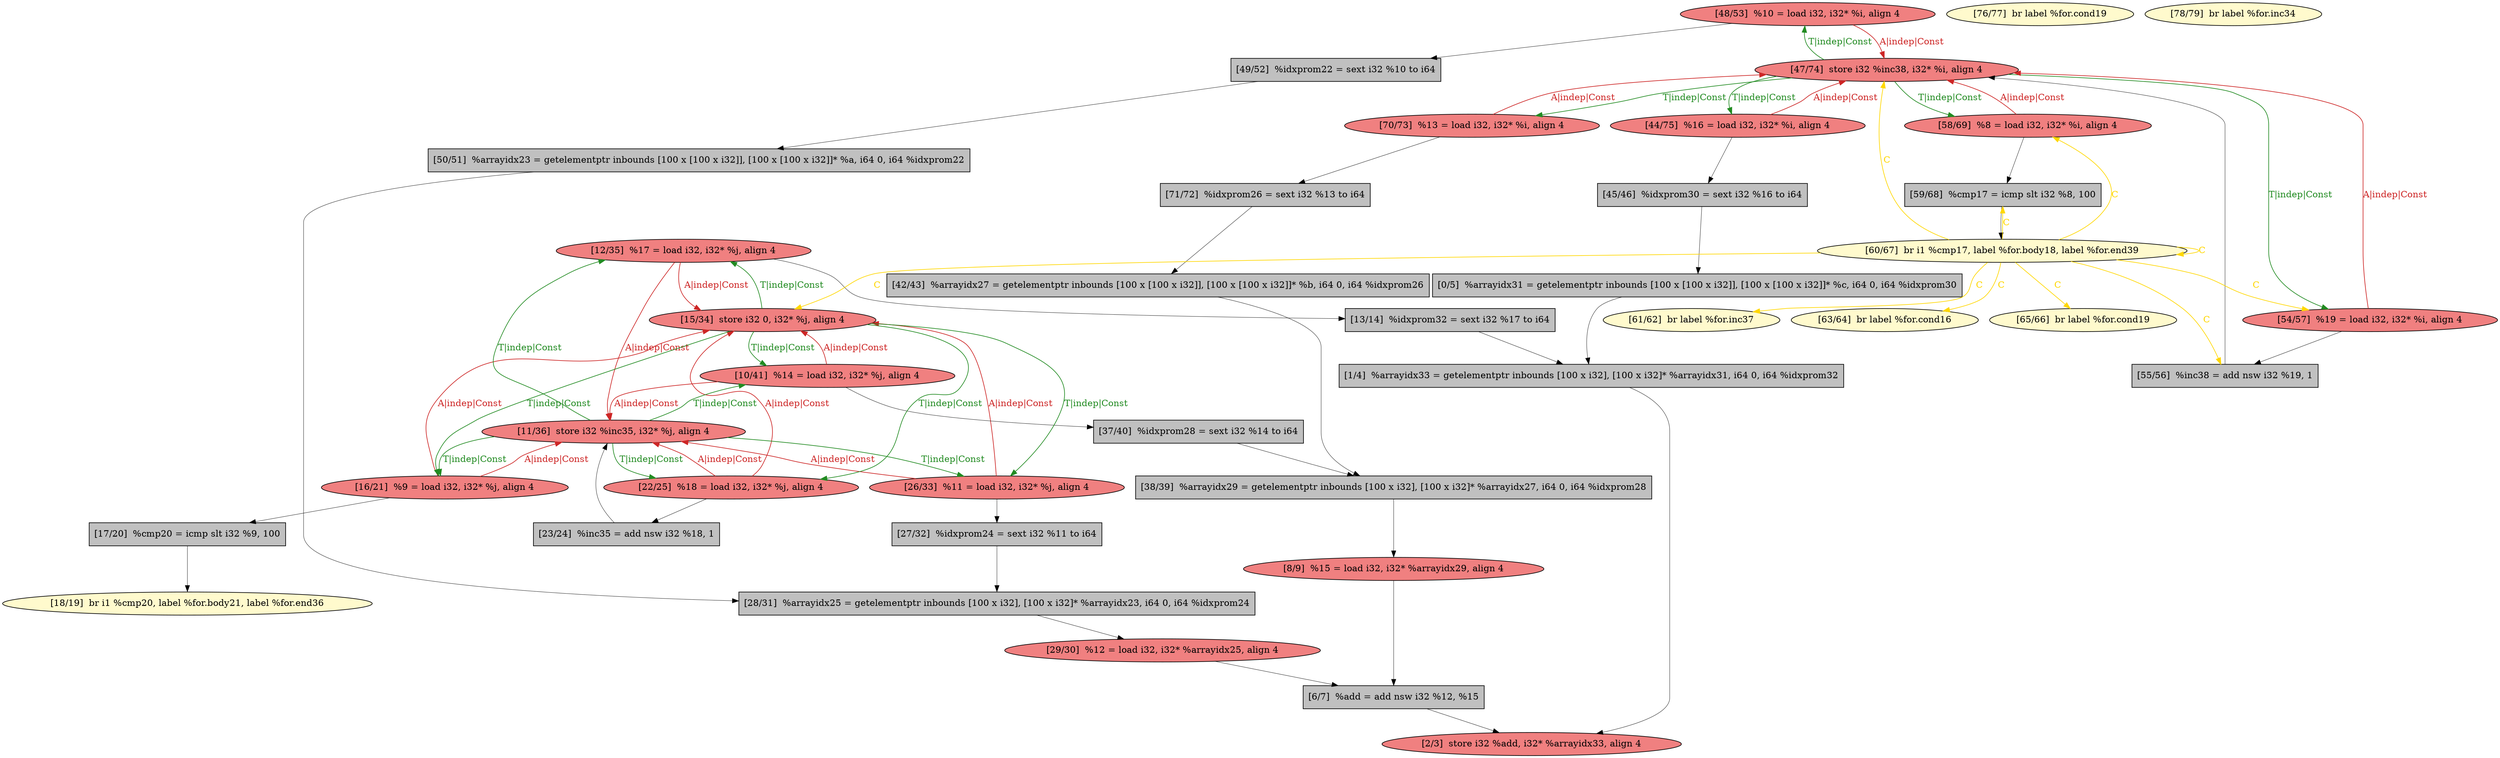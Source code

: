 
digraph G {


node1427 [fillcolor=lightcoral,label="[12/35]  %17 = load i32, i32* %j, align 4",shape=ellipse,style=filled ]
node1426 [fillcolor=grey,label="[71/72]  %idxprom26 = sext i32 %13 to i64",shape=rectangle,style=filled ]
node1425 [fillcolor=lightcoral,label="[70/73]  %13 = load i32, i32* %i, align 4",shape=ellipse,style=filled ]
node1424 [fillcolor=lightcoral,label="[29/30]  %12 = load i32, i32* %arrayidx25, align 4",shape=ellipse,style=filled ]
node1403 [fillcolor=lightcoral,label="[22/25]  %18 = load i32, i32* %j, align 4",shape=ellipse,style=filled ]
node1401 [fillcolor=lightcoral,label="[26/33]  %11 = load i32, i32* %j, align 4",shape=ellipse,style=filled ]
node1389 [fillcolor=grey,label="[6/7]  %add = add nsw i32 %12, %15",shape=rectangle,style=filled ]
node1399 [fillcolor=lemonchiffon,label="[61/62]  br label %for.inc37",shape=ellipse,style=filled ]
node1410 [fillcolor=lightcoral,label="[16/21]  %9 = load i32, i32* %j, align 4",shape=ellipse,style=filled ]
node1411 [fillcolor=grey,label="[50/51]  %arrayidx23 = getelementptr inbounds [100 x [100 x i32]], [100 x [100 x i32]]* %a, i64 0, i64 %idxprom22",shape=rectangle,style=filled ]
node1398 [fillcolor=grey,label="[45/46]  %idxprom30 = sext i32 %16 to i64",shape=rectangle,style=filled ]
node1413 [fillcolor=grey,label="[23/24]  %inc35 = add nsw i32 %18, 1",shape=rectangle,style=filled ]
node1394 [fillcolor=grey,label="[42/43]  %arrayidx27 = getelementptr inbounds [100 x [100 x i32]], [100 x [100 x i32]]* %b, i64 0, i64 %idxprom26",shape=rectangle,style=filled ]
node1423 [fillcolor=lightcoral,label="[48/53]  %10 = load i32, i32* %i, align 4",shape=ellipse,style=filled ]
node1391 [fillcolor=lightcoral,label="[10/41]  %14 = load i32, i32* %j, align 4",shape=ellipse,style=filled ]
node1393 [fillcolor=grey,label="[28/31]  %arrayidx25 = getelementptr inbounds [100 x i32], [100 x i32]* %arrayidx23, i64 0, i64 %idxprom24",shape=rectangle,style=filled ]
node1397 [fillcolor=lemonchiffon,label="[18/19]  br i1 %cmp20, label %for.body21, label %for.end36",shape=ellipse,style=filled ]
node1404 [fillcolor=lightcoral,label="[47/74]  store i32 %inc38, i32* %i, align 4",shape=ellipse,style=filled ]
node1402 [fillcolor=lightcoral,label="[54/57]  %19 = load i32, i32* %i, align 4",shape=ellipse,style=filled ]
node1390 [fillcolor=lightcoral,label="[8/9]  %15 = load i32, i32* %arrayidx29, align 4",shape=ellipse,style=filled ]
node1405 [fillcolor=lightcoral,label="[2/3]  store i32 %add, i32* %arrayidx33, align 4",shape=ellipse,style=filled ]
node1406 [fillcolor=lemonchiffon,label="[76/77]  br label %for.cond19",shape=ellipse,style=filled ]
node1396 [fillcolor=grey,label="[13/14]  %idxprom32 = sext i32 %17 to i64",shape=rectangle,style=filled ]
node1408 [fillcolor=grey,label="[49/52]  %idxprom22 = sext i32 %10 to i64",shape=rectangle,style=filled ]
node1388 [fillcolor=grey,label="[0/5]  %arrayidx31 = getelementptr inbounds [100 x [100 x i32]], [100 x [100 x i32]]* %c, i64 0, i64 %idxprom30",shape=rectangle,style=filled ]
node1414 [fillcolor=lightcoral,label="[15/34]  store i32 0, i32* %j, align 4",shape=ellipse,style=filled ]
node1407 [fillcolor=lemonchiffon,label="[63/64]  br label %for.cond16",shape=ellipse,style=filled ]
node1409 [fillcolor=lightcoral,label="[11/36]  store i32 %inc35, i32* %j, align 4",shape=ellipse,style=filled ]
node1412 [fillcolor=grey,label="[1/4]  %arrayidx33 = getelementptr inbounds [100 x i32], [100 x i32]* %arrayidx31, i64 0, i64 %idxprom32",shape=rectangle,style=filled ]
node1395 [fillcolor=lightcoral,label="[44/75]  %16 = load i32, i32* %i, align 4",shape=ellipse,style=filled ]
node1415 [fillcolor=lightcoral,label="[58/69]  %8 = load i32, i32* %i, align 4",shape=ellipse,style=filled ]
node1400 [fillcolor=grey,label="[59/68]  %cmp17 = icmp slt i32 %8, 100",shape=rectangle,style=filled ]
node1421 [fillcolor=grey,label="[38/39]  %arrayidx29 = getelementptr inbounds [100 x i32], [100 x i32]* %arrayidx27, i64 0, i64 %idxprom28",shape=rectangle,style=filled ]
node1420 [fillcolor=lemonchiffon,label="[78/79]  br label %for.inc34",shape=ellipse,style=filled ]
node1416 [fillcolor=grey,label="[37/40]  %idxprom28 = sext i32 %14 to i64",shape=rectangle,style=filled ]
node1392 [fillcolor=grey,label="[17/20]  %cmp20 = icmp slt i32 %9, 100",shape=rectangle,style=filled ]
node1417 [fillcolor=lemonchiffon,label="[65/66]  br label %for.cond19",shape=ellipse,style=filled ]
node1418 [fillcolor=grey,label="[55/56]  %inc38 = add nsw i32 %19, 1",shape=rectangle,style=filled ]
node1419 [fillcolor=grey,label="[27/32]  %idxprom24 = sext i32 %11 to i64",shape=rectangle,style=filled ]
node1422 [fillcolor=lemonchiffon,label="[60/67]  br i1 %cmp17, label %for.body18, label %for.end39",shape=ellipse,style=filled ]

node1423->node1408 [style=solid,color=black,label="",penwidth=0.5,fontcolor=black ]
node1409->node1427 [style=solid,color=forestgreen,label="T|indep|Const",penwidth=1.0,fontcolor=forestgreen ]
node1414->node1410 [style=solid,color=forestgreen,label="T|indep|Const",penwidth=1.0,fontcolor=forestgreen ]
node1415->node1400 [style=solid,color=black,label="",penwidth=0.5,fontcolor=black ]
node1416->node1421 [style=solid,color=black,label="",penwidth=0.5,fontcolor=black ]
node1427->node1409 [style=solid,color=firebrick3,label="A|indep|Const",penwidth=1.0,fontcolor=firebrick3 ]
node1413->node1409 [style=solid,color=black,label="",penwidth=0.5,fontcolor=black ]
node1426->node1394 [style=solid,color=black,label="",penwidth=0.5,fontcolor=black ]
node1400->node1422 [style=solid,color=black,label="",penwidth=0.5,fontcolor=black ]
node1410->node1409 [style=solid,color=firebrick3,label="A|indep|Const",penwidth=1.0,fontcolor=firebrick3 ]
node1403->node1413 [style=solid,color=black,label="",penwidth=0.5,fontcolor=black ]
node1391->node1414 [style=solid,color=firebrick3,label="A|indep|Const",penwidth=1.0,fontcolor=firebrick3 ]
node1410->node1414 [style=solid,color=firebrick3,label="A|indep|Const",penwidth=1.0,fontcolor=firebrick3 ]
node1409->node1410 [style=solid,color=forestgreen,label="T|indep|Const",penwidth=1.0,fontcolor=forestgreen ]
node1422->node1400 [style=solid,color=gold,label="C",penwidth=1.0,fontcolor=gold ]
node1395->node1398 [style=solid,color=black,label="",penwidth=0.5,fontcolor=black ]
node1414->node1391 [style=solid,color=forestgreen,label="T|indep|Const",penwidth=1.0,fontcolor=forestgreen ]
node1396->node1412 [style=solid,color=black,label="",penwidth=0.5,fontcolor=black ]
node1425->node1426 [style=solid,color=black,label="",penwidth=0.5,fontcolor=black ]
node1391->node1416 [style=solid,color=black,label="",penwidth=0.5,fontcolor=black ]
node1425->node1404 [style=solid,color=firebrick3,label="A|indep|Const",penwidth=1.0,fontcolor=firebrick3 ]
node1422->node1414 [style=solid,color=gold,label="C",penwidth=1.0,fontcolor=gold ]
node1427->node1396 [style=solid,color=black,label="",penwidth=0.5,fontcolor=black ]
node1409->node1401 [style=solid,color=forestgreen,label="T|indep|Const",penwidth=1.0,fontcolor=forestgreen ]
node1388->node1412 [style=solid,color=black,label="",penwidth=0.5,fontcolor=black ]
node1403->node1414 [style=solid,color=firebrick3,label="A|indep|Const",penwidth=1.0,fontcolor=firebrick3 ]
node1414->node1401 [style=solid,color=forestgreen,label="T|indep|Const",penwidth=1.0,fontcolor=forestgreen ]
node1422->node1399 [style=solid,color=gold,label="C",penwidth=1.0,fontcolor=gold ]
node1389->node1405 [style=solid,color=black,label="",penwidth=0.5,fontcolor=black ]
node1404->node1425 [style=solid,color=forestgreen,label="T|indep|Const",penwidth=1.0,fontcolor=forestgreen ]
node1395->node1404 [style=solid,color=firebrick3,label="A|indep|Const",penwidth=1.0,fontcolor=firebrick3 ]
node1422->node1407 [style=solid,color=gold,label="C",penwidth=1.0,fontcolor=gold ]
node1404->node1395 [style=solid,color=forestgreen,label="T|indep|Const",penwidth=1.0,fontcolor=forestgreen ]
node1419->node1393 [style=solid,color=black,label="",penwidth=0.5,fontcolor=black ]
node1401->node1414 [style=solid,color=firebrick3,label="A|indep|Const",penwidth=1.0,fontcolor=firebrick3 ]
node1424->node1389 [style=solid,color=black,label="",penwidth=0.5,fontcolor=black ]
node1422->node1417 [style=solid,color=gold,label="C",penwidth=1.0,fontcolor=gold ]
node1422->node1404 [style=solid,color=gold,label="C",penwidth=1.0,fontcolor=gold ]
node1391->node1409 [style=solid,color=firebrick3,label="A|indep|Const",penwidth=1.0,fontcolor=firebrick3 ]
node1409->node1391 [style=solid,color=forestgreen,label="T|indep|Const",penwidth=1.0,fontcolor=forestgreen ]
node1422->node1402 [style=solid,color=gold,label="C",penwidth=1.0,fontcolor=gold ]
node1404->node1402 [style=solid,color=forestgreen,label="T|indep|Const",penwidth=1.0,fontcolor=forestgreen ]
node1408->node1411 [style=solid,color=black,label="",penwidth=0.5,fontcolor=black ]
node1390->node1389 [style=solid,color=black,label="",penwidth=0.5,fontcolor=black ]
node1402->node1418 [style=solid,color=black,label="",penwidth=0.5,fontcolor=black ]
node1422->node1418 [style=solid,color=gold,label="C",penwidth=1.0,fontcolor=gold ]
node1418->node1404 [style=solid,color=black,label="",penwidth=0.5,fontcolor=black ]
node1394->node1421 [style=solid,color=black,label="",penwidth=0.5,fontcolor=black ]
node1409->node1403 [style=solid,color=forestgreen,label="T|indep|Const",penwidth=1.0,fontcolor=forestgreen ]
node1403->node1409 [style=solid,color=firebrick3,label="A|indep|Const",penwidth=1.0,fontcolor=firebrick3 ]
node1415->node1404 [style=solid,color=firebrick3,label="A|indep|Const",penwidth=1.0,fontcolor=firebrick3 ]
node1422->node1422 [style=solid,color=gold,label="C",penwidth=1.0,fontcolor=gold ]
node1412->node1405 [style=solid,color=black,label="",penwidth=0.5,fontcolor=black ]
node1401->node1409 [style=solid,color=firebrick3,label="A|indep|Const",penwidth=1.0,fontcolor=firebrick3 ]
node1392->node1397 [style=solid,color=black,label="",penwidth=0.5,fontcolor=black ]
node1398->node1388 [style=solid,color=black,label="",penwidth=0.5,fontcolor=black ]
node1422->node1415 [style=solid,color=gold,label="C",penwidth=1.0,fontcolor=gold ]
node1414->node1403 [style=solid,color=forestgreen,label="T|indep|Const",penwidth=1.0,fontcolor=forestgreen ]
node1427->node1414 [style=solid,color=firebrick3,label="A|indep|Const",penwidth=1.0,fontcolor=firebrick3 ]
node1401->node1419 [style=solid,color=black,label="",penwidth=0.5,fontcolor=black ]
node1393->node1424 [style=solid,color=black,label="",penwidth=0.5,fontcolor=black ]
node1404->node1415 [style=solid,color=forestgreen,label="T|indep|Const",penwidth=1.0,fontcolor=forestgreen ]
node1421->node1390 [style=solid,color=black,label="",penwidth=0.5,fontcolor=black ]
node1414->node1427 [style=solid,color=forestgreen,label="T|indep|Const",penwidth=1.0,fontcolor=forestgreen ]
node1404->node1423 [style=solid,color=forestgreen,label="T|indep|Const",penwidth=1.0,fontcolor=forestgreen ]
node1423->node1404 [style=solid,color=firebrick3,label="A|indep|Const",penwidth=1.0,fontcolor=firebrick3 ]
node1402->node1404 [style=solid,color=firebrick3,label="A|indep|Const",penwidth=1.0,fontcolor=firebrick3 ]
node1410->node1392 [style=solid,color=black,label="",penwidth=0.5,fontcolor=black ]
node1411->node1393 [style=solid,color=black,label="",penwidth=0.5,fontcolor=black ]


}
